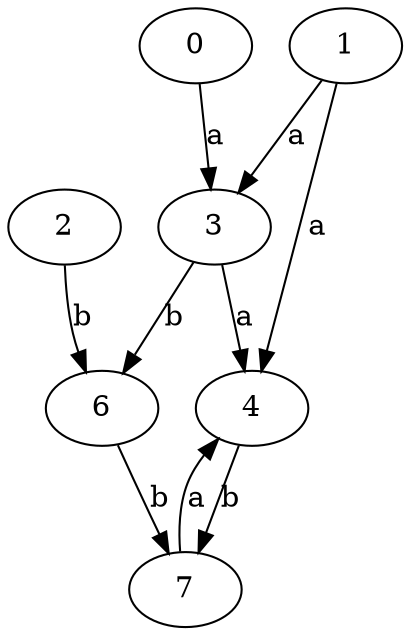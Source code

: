 strict digraph  {
3;
0;
4;
1;
2;
6;
7;
3 -> 4  [label=a];
3 -> 6  [label=b];
0 -> 3  [label=a];
4 -> 7  [label=b];
1 -> 3  [label=a];
1 -> 4  [label=a];
2 -> 6  [label=b];
6 -> 7  [label=b];
7 -> 4  [label=a];
}
